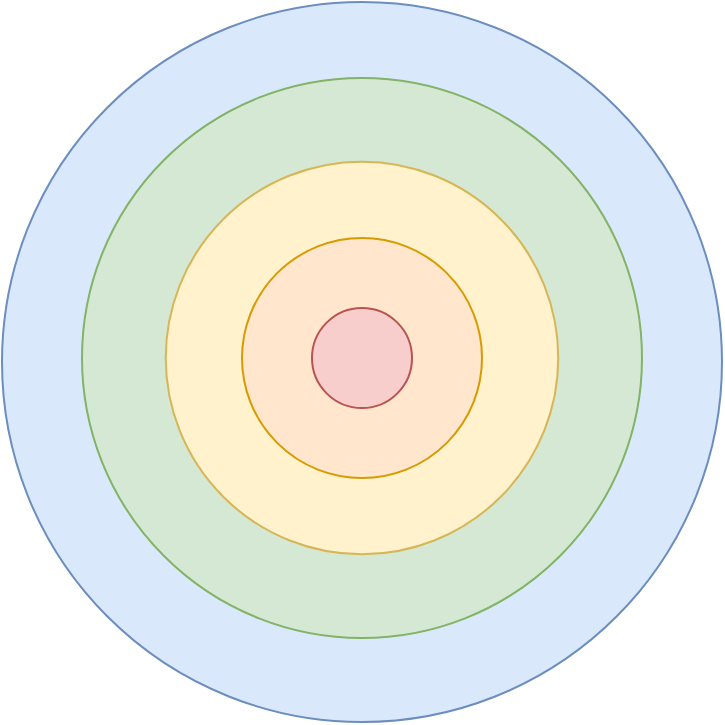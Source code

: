 <mxfile version="22.1.16" type="device">
  <diagram name="Page-1" id="pnaVCUde7SsskCMeDzqp">
    <mxGraphModel dx="1434" dy="822" grid="1" gridSize="10" guides="1" tooltips="1" connect="1" arrows="1" fold="1" page="1" pageScale="1" pageWidth="827" pageHeight="1169" math="0" shadow="0">
      <root>
        <mxCell id="0" />
        <mxCell id="1" parent="0" />
        <mxCell id="mbp3ZyCPvHBUopQ4py9K-2" value="" style="ellipse;whiteSpace=wrap;html=1;aspect=fixed;fillColor=#dae8fc;strokeColor=#6c8ebf;" vertex="1" parent="1">
          <mxGeometry x="40" y="332" width="360" height="360" as="geometry" />
        </mxCell>
        <mxCell id="mbp3ZyCPvHBUopQ4py9K-3" value="" style="ellipse;whiteSpace=wrap;html=1;aspect=fixed;fillColor=#d5e8d4;strokeColor=#82b366;" vertex="1" parent="1">
          <mxGeometry x="80" y="370" width="280" height="280" as="geometry" />
        </mxCell>
        <mxCell id="mbp3ZyCPvHBUopQ4py9K-4" value="" style="ellipse;whiteSpace=wrap;html=1;aspect=fixed;fillColor=#fff2cc;strokeColor=#d6b656;" vertex="1" parent="1">
          <mxGeometry x="121.875" y="411.875" width="196.25" height="196.25" as="geometry" />
        </mxCell>
        <mxCell id="mbp3ZyCPvHBUopQ4py9K-5" value="" style="ellipse;whiteSpace=wrap;html=1;aspect=fixed;fillColor=#ffe6cc;strokeColor=#d79b00;" vertex="1" parent="1">
          <mxGeometry x="160" y="450" width="120" height="120" as="geometry" />
        </mxCell>
        <mxCell id="mbp3ZyCPvHBUopQ4py9K-1" value="" style="ellipse;whiteSpace=wrap;html=1;aspect=fixed;fillColor=#f8cecc;strokeColor=#b85450;" vertex="1" parent="1">
          <mxGeometry x="195" y="485" width="50" height="50" as="geometry" />
        </mxCell>
      </root>
    </mxGraphModel>
  </diagram>
</mxfile>

